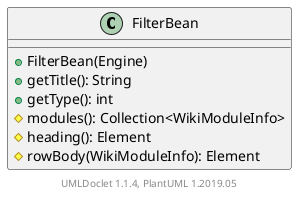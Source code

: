 @startuml

    class FilterBean [[FilterBean.html]] {
        +FilterBean(Engine)
        +getTitle(): String
        +getType(): int
        #modules(): Collection<WikiModuleInfo>
        #heading(): Element
        #rowBody(WikiModuleInfo): Element
    }


    center footer UMLDoclet 1.1.4, PlantUML 1.2019.05
@enduml
